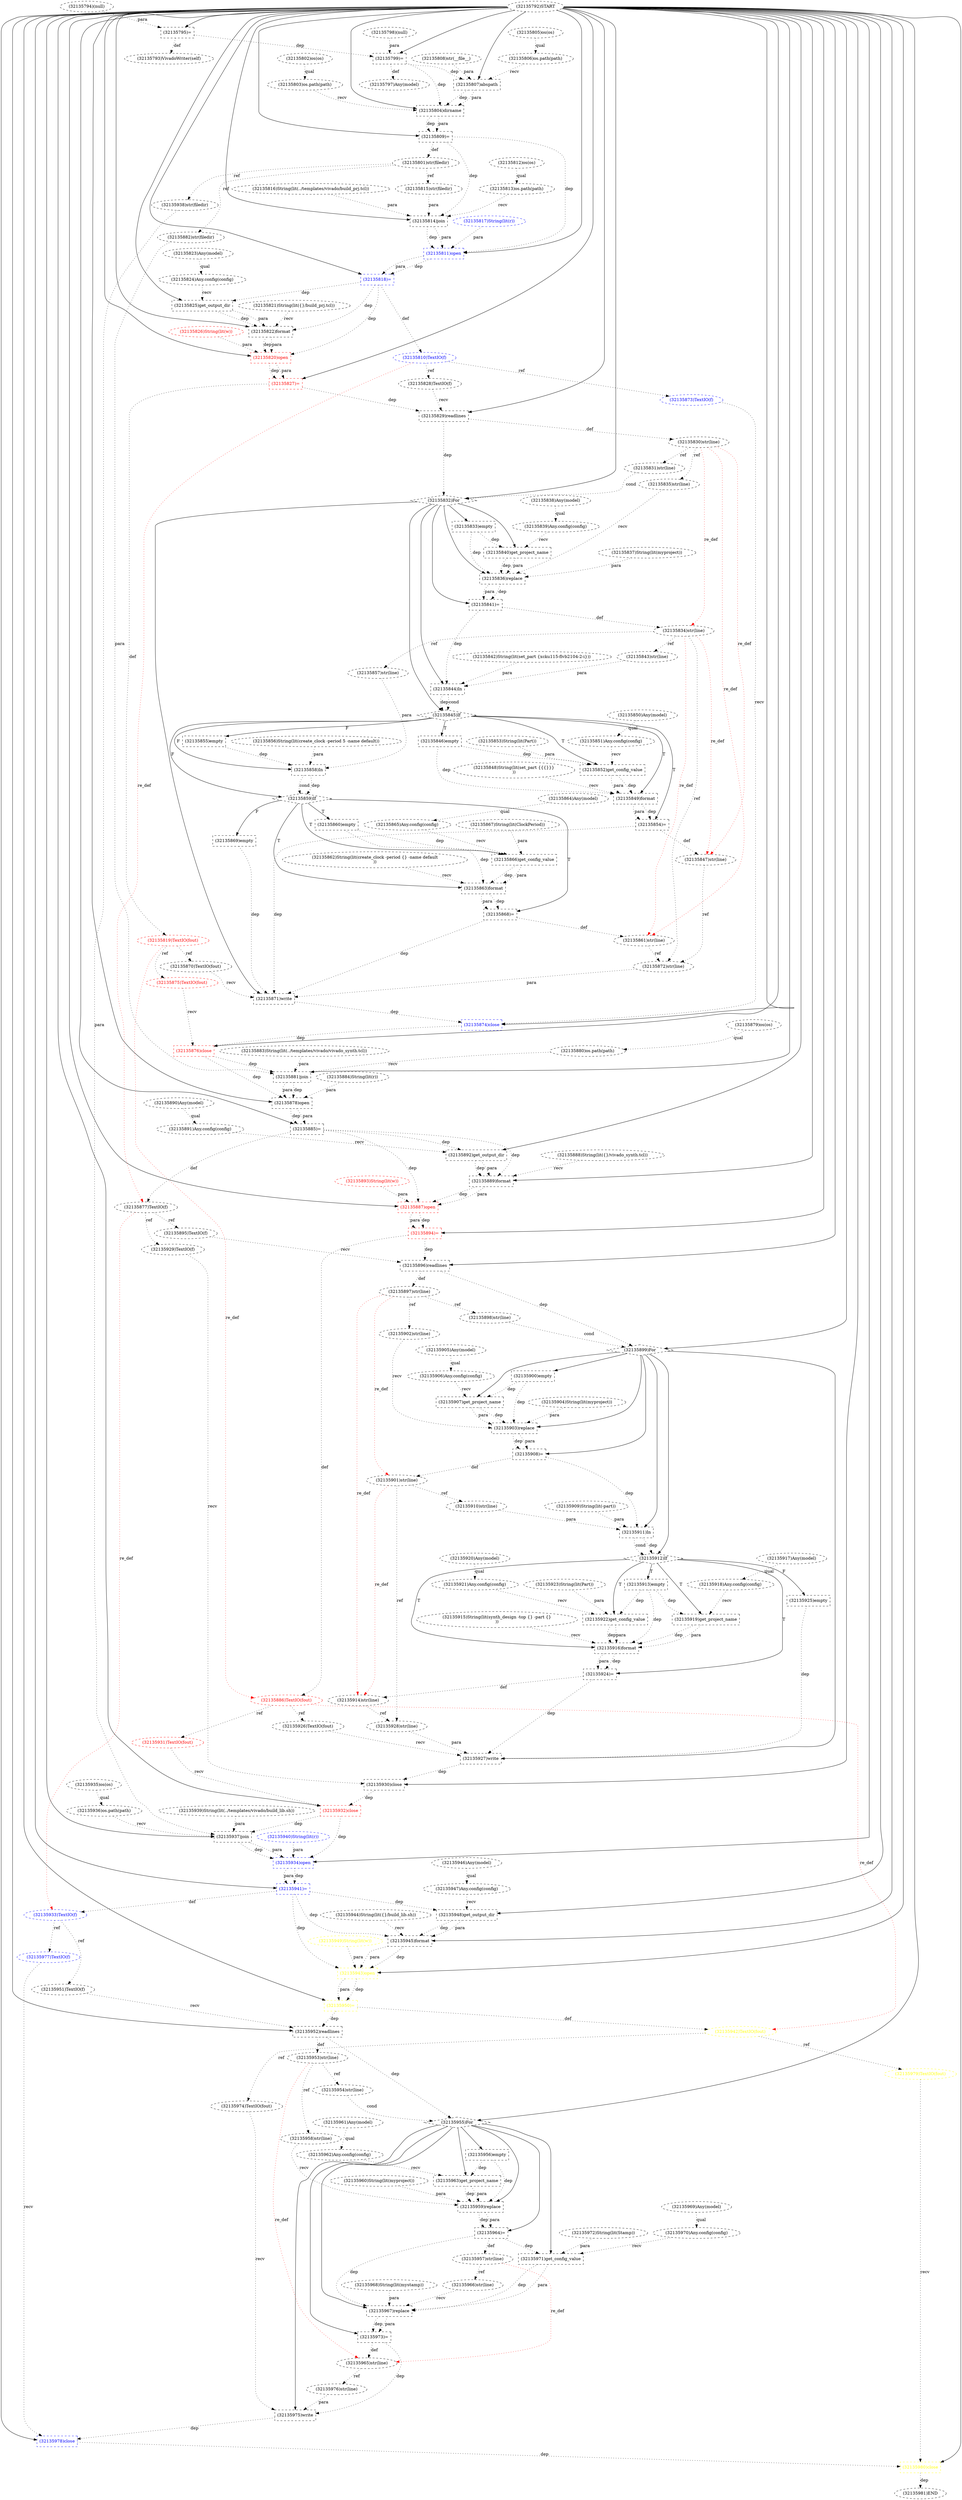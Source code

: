 digraph G {
1 [label="(32135897)str(line)" shape=ellipse style=dashed]
2 [label="(32135799)=" shape=box style=dashed]
3 [label="(32135832)For" shape=diamond style=dashed]
4 [label="(32135886)TextIO(fout)" shape=ellipse style=dashed color=red fontcolor=red]
5 [label="(32135890)Any(model)" shape=ellipse style=dashed]
6 [label="(32135963)get_project_name" shape=box style=dashed]
7 [label="(32135819)TextIO(fout)" shape=ellipse style=dashed color=red fontcolor=red]
8 [label="(32135939)String(lit(../templates/vivado/build_lib.sh))" shape=ellipse style=dashed]
9 [label="(32135829)readlines" shape=box style=dashed]
10 [label="(32135869)empty" shape=box style=dashed]
11 [label="(32135873)TextIO(f)" shape=ellipse style=dashed color=blue fontcolor=blue]
12 [label="(32135968)String(lit(mystamp))" shape=ellipse style=dashed]
13 [label="(32135845)If" shape=diamond style=dashed]
14 [label="(32135871)write" shape=box style=dashed]
15 [label="(32135954)str(line)" shape=ellipse style=dashed]
16 [label="(32135974)TextIO(fout)" shape=ellipse style=dashed]
17 [label="(32135853)String(lit(Part))" shape=ellipse style=dashed]
18 [label="(32135981)END" style=dashed]
19 [label="(32135823)Any(model)" shape=ellipse style=dashed]
20 [label="(32135839)Any.config(config)" shape=ellipse style=dashed]
21 [label="(32135903)replace" shape=box style=dashed]
22 [label="(32135962)Any.config(config)" shape=ellipse style=dashed]
23 [label="(32135797)Any(model)" shape=ellipse style=dashed]
24 [label="(32135864)Any(model)" shape=ellipse style=dashed]
25 [label="(32135902)str(line)" shape=ellipse style=dashed]
26 [label="(32135912)If" shape=diamond style=dashed]
27 [label="(32135898)str(line)" shape=ellipse style=dashed]
28 [label="(32135801)str(filedir)" shape=ellipse style=dashed]
29 [label="(32135934)open" shape=box style=dashed color=blue fontcolor=blue]
30 [label="(32135958)str(line)" shape=ellipse style=dashed]
31 [label="(32135849)format" shape=box style=dashed]
32 [label="(32135887)open" shape=box style=dashed color=red fontcolor=red]
33 [label="(32135820)open" shape=box style=dashed color=red fontcolor=red]
34 [label="(32135872)str(line)" shape=ellipse style=dashed]
35 [label="(32135894)=" shape=box style=dashed color=red fontcolor=red]
36 [label="(32135837)String(lit(myproject))" shape=ellipse style=dashed]
37 [label="(32135977)TextIO(f)" shape=ellipse style=dashed color=blue fontcolor=blue]
38 [label="(32135885)=" shape=box style=dashed color=black fontcolor=black]
39 [label="(32135838)Any(model)" shape=ellipse style=dashed]
40 [label="(32135821)String(lit({}/build_prj.tcl))" shape=ellipse style=dashed]
41 [label="(32135827)=" shape=box style=dashed color=red fontcolor=red]
42 [label="(32135848)String(lit(set_part {{{}}}
))" shape=ellipse style=dashed]
43 [label="(32135976)str(line)" shape=ellipse style=dashed]
44 [label="(32135921)Any.config(config)" shape=ellipse style=dashed]
45 [label="(32135957)str(line)" shape=ellipse style=dashed]
46 [label="(32135889)format" shape=box style=dashed]
47 [label="(32135905)Any(model)" shape=ellipse style=dashed]
48 [label="(32135970)Any.config(config)" shape=ellipse style=dashed]
49 [label="(32135949)String(lit(w))" shape=ellipse style=dashed color=yellow fontcolor=yellow]
50 [label="(32135952)readlines" shape=box style=dashed]
51 [label="(32135919)get_project_name" shape=box style=dashed]
52 [label="(32135842)String(lit(set_part {xcku115-flvb2104-2-i}))" shape=ellipse style=dashed]
53 [label="(32135846)empty" shape=box style=dashed]
54 [label="(32135917)Any(model)" shape=ellipse style=dashed]
55 [label="(32135804)dirname" shape=box style=dashed]
56 [label="(32135870)TextIO(fout)" shape=ellipse style=dashed]
57 [label="(32135908)=" shape=box style=dashed]
58 [label="(32135979)TextIO(fout)" shape=ellipse style=dashed color=yellow fontcolor=yellow]
59 [label="(32135878)open" shape=box style=dashed color=black fontcolor=black]
60 [label="(32135803)os.path(path)" shape=ellipse style=dashed]
61 [label="(32135909)String(lit(-part))" shape=ellipse style=dashed]
62 [label="(32135794)(null)" shape=ellipse style=dashed]
63 [label="(32135943)open" shape=box style=dashed color=yellow fontcolor=yellow]
64 [label="(32135833)empty" shape=box style=dashed]
65 [label="(32135946)Any(model)" shape=ellipse style=dashed]
66 [label="(32135855)empty" shape=box style=dashed]
67 [label="(32135876)close" shape=box style=dashed color=red fontcolor=red]
68 [label="(32135925)empty" shape=box style=dashed]
69 [label="(32135856)String(lit(create_clock -period 5 -name default))" shape=ellipse style=dashed]
70 [label="(32135924)=" shape=box style=dashed]
71 [label="(32135841)=" shape=box style=dashed]
72 [label="(32135860)empty" shape=box style=dashed]
73 [label="(32135883)String(lit(../templates/vivado/vivado_synth.tcl))" shape=ellipse style=dashed]
74 [label="(32135812)os(os)" shape=ellipse style=dashed]
75 [label="(32135980)close" shape=box style=dashed color=yellow fontcolor=yellow]
76 [label="(32135964)=" shape=box style=dashed]
77 [label="(32135969)Any(model)" shape=ellipse style=dashed]
78 [label="(32135891)Any.config(config)" shape=ellipse style=dashed]
79 [label="(32135906)Any.config(config)" shape=ellipse style=dashed]
80 [label="(32135895)TextIO(f)" shape=ellipse style=dashed]
81 [label="(32135828)TextIO(f)" shape=ellipse style=dashed]
82 [label="(32135893)String(lit(w))" shape=ellipse style=dashed color=red fontcolor=red]
83 [label="(32135818)=" shape=box style=dashed color=blue fontcolor=blue]
84 [label="(32135836)replace" shape=box style=dashed]
85 [label="(32135822)format" shape=box style=dashed]
86 [label="(32135945)format" shape=box style=dashed]
87 [label="(32135936)os.path(path)" shape=ellipse style=dashed]
88 [label="(32135795)=" shape=box style=dashed]
89 [label="(32135793)VivadoWriter(self)" shape=ellipse style=dashed]
90 [label="(32135941)=" shape=box style=dashed color=blue fontcolor=blue]
91 [label="(32135956)empty" shape=box style=dashed]
92 [label="(32135798)(null)" shape=ellipse style=dashed]
93 [label="(32135874)close" shape=box style=dashed color=blue fontcolor=blue]
94 [label="(32135914)str(line)" shape=ellipse style=dashed]
95 [label="(32135916)format" shape=box style=dashed]
96 [label="(32135950)=" shape=box style=dashed color=yellow fontcolor=yellow]
97 [label="(32135817)String(lit(r))" shape=ellipse style=dashed color=blue fontcolor=blue]
98 [label="(32135851)Any.config(config)" shape=ellipse style=dashed]
99 [label="(32135899)For" shape=diamond style=dashed]
100 [label="(32135881)join" shape=box style=dashed]
101 [label="(32135847)str(line)" shape=ellipse style=dashed]
102 [label="(32135892)get_output_dir" shape=box style=dashed]
103 [label="(32135816)String(lit(../templates/vivado/build_prj.tcl))" shape=ellipse style=dashed]
104 [label="(32135859)If" shape=diamond style=dashed]
105 [label="(32135910)str(line)" shape=ellipse style=dashed]
106 [label="(32135973)=" shape=box style=dashed]
107 [label="(32135802)os(os)" shape=ellipse style=dashed]
108 [label="(32135907)get_project_name" shape=box style=dashed]
109 [label="(32135938)str(filedir)" shape=ellipse style=dashed]
110 [label="(32135904)String(lit(myproject))" shape=ellipse style=dashed]
111 [label="(32135806)os.path(path)" shape=ellipse style=dashed]
112 [label="(32135826)String(lit(w))" shape=ellipse style=dashed color=red fontcolor=red]
113 [label="(32135971)get_config_value" shape=box style=dashed]
114 [label="(32135866)get_config_value" shape=box style=dashed]
115 [label="(32135880)os.path(path)" shape=ellipse style=dashed]
116 [label="(32135955)For" shape=diamond style=dashed]
117 [label="(32135843)str(line)" shape=ellipse style=dashed]
118 [label="(32135844)In" shape=box style=dashed]
119 [label="(32135861)str(line)" shape=ellipse style=dashed]
120 [label="(32135930)close" shape=box style=dashed color=black fontcolor=black]
121 [label="(32135877)TextIO(f)" shape=ellipse style=dashed color=black fontcolor=black]
122 [label="(32135947)Any.config(config)" shape=ellipse style=dashed]
123 [label="(32135960)String(lit(myproject))" shape=ellipse style=dashed]
124 [label="(32135923)String(lit(Part))" shape=ellipse style=dashed]
125 [label="(32135951)TextIO(f)" shape=ellipse style=dashed]
126 [label="(32135834)str(line)" shape=ellipse style=dashed]
127 [label="(32135948)get_output_dir" shape=box style=dashed]
128 [label="(32135972)String(lit(Stamp))" shape=ellipse style=dashed]
129 [label="(32135932)close" shape=box style=dashed color=red fontcolor=red]
130 [label="(32135901)str(line)" shape=ellipse style=dashed]
131 [label="(32135931)TextIO(fout)" shape=ellipse style=dashed color=red fontcolor=red]
132 [label="(32135807)abspath" shape=box style=dashed]
133 [label="(32135961)Any(model)" shape=ellipse style=dashed]
134 [label="(32135975)write" shape=box style=dashed]
135 [label="(32135835)str(line)" shape=ellipse style=dashed]
136 [label="(32135911)In" shape=box style=dashed]
137 [label="(32135926)TextIO(fout)" shape=ellipse style=dashed]
138 [label="(32135862)String(lit(create_clock -period {} -name default
))" shape=ellipse style=dashed]
139 [label="(32135858)In" shape=box style=dashed]
140 [label="(32135900)empty" shape=box style=dashed]
141 [label="(32135953)str(line)" shape=ellipse style=dashed]
142 [label="(32135944)String(lit({}/build_lib.sh))" shape=ellipse style=dashed]
143 [label="(32135808)str(__file__)" shape=ellipse style=dashed]
144 [label="(32135879)os(os)" shape=ellipse style=dashed]
145 [label="(32135792)START" style=dashed]
146 [label="(32135809)=" shape=box style=dashed]
147 [label="(32135959)replace" shape=box style=dashed]
148 [label="(32135825)get_output_dir" shape=box style=dashed]
149 [label="(32135888)String(lit({}/vivado_synth.tcl))" shape=ellipse style=dashed]
150 [label="(32135915)String(lit(synth_design -top {} -part {}
))" shape=ellipse style=dashed]
151 [label="(32135814)join" shape=box style=dashed]
152 [label="(32135840)get_project_name" shape=box style=dashed]
153 [label="(32135913)empty" shape=box style=dashed]
154 [label="(32135935)os(os)" shape=ellipse style=dashed]
155 [label="(32135920)Any(model)" shape=ellipse style=dashed]
156 [label="(32135831)str(line)" shape=ellipse style=dashed]
157 [label="(32135933)TextIO(f)" shape=ellipse style=dashed color=blue fontcolor=blue]
158 [label="(32135813)os.path(path)" shape=ellipse style=dashed]
159 [label="(32135830)str(line)" shape=ellipse style=dashed]
160 [label="(32135967)replace" shape=box style=dashed]
161 [label="(32135929)TextIO(f)" shape=ellipse style=dashed color=black fontcolor=black]
162 [label="(32135857)str(line)" shape=ellipse style=dashed]
163 [label="(32135867)String(lit(ClockPeriod))" shape=ellipse style=dashed]
164 [label="(32135811)open" shape=box style=dashed color=blue fontcolor=blue]
165 [label="(32135875)TextIO(fout)" shape=ellipse style=dashed color=red fontcolor=red]
166 [label="(32135927)write" shape=box style=dashed]
167 [label="(32135805)os(os)" shape=ellipse style=dashed]
168 [label="(32135882)str(filedir)" shape=ellipse style=dashed]
169 [label="(32135854)=" shape=box style=dashed]
170 [label="(32135865)Any.config(config)" shape=ellipse style=dashed]
171 [label="(32135868)=" shape=box style=dashed]
172 [label="(32135928)str(line)" shape=ellipse style=dashed]
173 [label="(32135937)join" shape=box style=dashed]
174 [label="(32135922)get_config_value" shape=box style=dashed]
175 [label="(32135852)get_config_value" shape=box style=dashed]
176 [label="(32135965)str(line)" shape=ellipse style=dashed]
177 [label="(32135815)str(filedir)" shape=ellipse style=dashed]
178 [label="(32135824)Any.config(config)" shape=ellipse style=dashed]
179 [label="(32135918)Any.config(config)" shape=ellipse style=dashed]
180 [label="(32135810)TextIO(f)" shape=ellipse style=dashed color=blue fontcolor=blue]
181 [label="(32135966)str(line)" shape=ellipse style=dashed]
182 [label="(32135850)Any(model)" shape=ellipse style=dashed]
183 [label="(32135884)String(lit(r))" shape=ellipse style=dashed color=black fontcolor=black]
184 [label="(32135896)readlines" shape=box style=dashed]
185 [label="(32135978)close" shape=box style=dashed color=blue fontcolor=blue]
186 [label="(32135863)format" shape=box style=dashed]
187 [label="(32135940)String(lit(r))" shape=ellipse style=dashed color=blue fontcolor=blue]
188 [label="(32135942)TextIO(fout)" shape=ellipse style=dashed color=yellow fontcolor=yellow]
184 -> 1 [label="def" style=dotted];
145 -> 2 [label="" style=solid];
92 -> 2 [label="para" style=dotted];
88 -> 2 [label="dep" style=dotted];
145 -> 3 [label="" style=solid];
9 -> 3 [label="dep" style=dotted];
156 -> 3 [label="cond" style=dotted];
35 -> 4 [label="def" style=dotted];
7 -> 4 [label="re_def" style=dotted color=red];
116 -> 6 [label="" style=solid];
22 -> 6 [label="recv" style=dotted];
91 -> 6 [label="dep" style=dotted];
41 -> 7 [label="def" style=dotted];
145 -> 9 [label="" style=solid];
81 -> 9 [label="recv" style=dotted];
41 -> 9 [label="dep" style=dotted];
104 -> 10 [label="F"];
180 -> 11 [label="ref" style=dotted];
3 -> 13 [label="" style=solid];
118 -> 13 [label="dep" style=dotted];
118 -> 13 [label="cond" style=dotted];
3 -> 14 [label="" style=solid];
56 -> 14 [label="recv" style=dotted];
34 -> 14 [label="para" style=dotted];
169 -> 14 [label="dep" style=dotted];
171 -> 14 [label="dep" style=dotted];
10 -> 14 [label="dep" style=dotted];
141 -> 15 [label="ref" style=dotted];
188 -> 16 [label="ref" style=dotted];
75 -> 18 [label="dep" style=dotted];
39 -> 20 [label="qual" style=dotted];
99 -> 21 [label="" style=solid];
25 -> 21 [label="recv" style=dotted];
110 -> 21 [label="para" style=dotted];
108 -> 21 [label="dep" style=dotted];
108 -> 21 [label="para" style=dotted];
140 -> 21 [label="dep" style=dotted];
133 -> 22 [label="qual" style=dotted];
2 -> 23 [label="def" style=dotted];
1 -> 25 [label="ref" style=dotted];
99 -> 26 [label="" style=solid];
136 -> 26 [label="dep" style=dotted];
136 -> 26 [label="cond" style=dotted];
1 -> 27 [label="ref" style=dotted];
146 -> 28 [label="def" style=dotted];
145 -> 29 [label="" style=solid];
173 -> 29 [label="dep" style=dotted];
173 -> 29 [label="para" style=dotted];
187 -> 29 [label="para" style=dotted];
129 -> 29 [label="dep" style=dotted];
141 -> 30 [label="ref" style=dotted];
13 -> 31 [label="T"];
42 -> 31 [label="recv" style=dotted];
175 -> 31 [label="dep" style=dotted];
175 -> 31 [label="para" style=dotted];
53 -> 31 [label="dep" style=dotted];
145 -> 32 [label="" style=solid];
46 -> 32 [label="dep" style=dotted];
46 -> 32 [label="para" style=dotted];
82 -> 32 [label="para" style=dotted];
38 -> 32 [label="dep" style=dotted];
145 -> 33 [label="" style=solid];
85 -> 33 [label="dep" style=dotted];
85 -> 33 [label="para" style=dotted];
112 -> 33 [label="para" style=dotted];
83 -> 33 [label="dep" style=dotted];
119 -> 34 [label="ref" style=dotted];
126 -> 34 [label="ref" style=dotted];
101 -> 34 [label="ref" style=dotted];
145 -> 35 [label="" style=solid];
32 -> 35 [label="dep" style=dotted];
32 -> 35 [label="para" style=dotted];
157 -> 37 [label="ref" style=dotted];
145 -> 38 [label="" style=solid];
59 -> 38 [label="dep" style=dotted];
59 -> 38 [label="para" style=dotted];
145 -> 41 [label="" style=solid];
33 -> 41 [label="dep" style=dotted];
33 -> 41 [label="para" style=dotted];
176 -> 43 [label="ref" style=dotted];
155 -> 44 [label="qual" style=dotted];
76 -> 45 [label="def" style=dotted];
145 -> 46 [label="" style=solid];
149 -> 46 [label="recv" style=dotted];
102 -> 46 [label="dep" style=dotted];
102 -> 46 [label="para" style=dotted];
38 -> 46 [label="dep" style=dotted];
77 -> 48 [label="qual" style=dotted];
145 -> 50 [label="" style=solid];
125 -> 50 [label="recv" style=dotted];
96 -> 50 [label="dep" style=dotted];
26 -> 51 [label="T"];
179 -> 51 [label="recv" style=dotted];
153 -> 51 [label="dep" style=dotted];
13 -> 53 [label="T"];
145 -> 55 [label="" style=solid];
60 -> 55 [label="recv" style=dotted];
132 -> 55 [label="dep" style=dotted];
132 -> 55 [label="para" style=dotted];
2 -> 55 [label="dep" style=dotted];
7 -> 56 [label="ref" style=dotted];
99 -> 57 [label="" style=solid];
21 -> 57 [label="dep" style=dotted];
21 -> 57 [label="para" style=dotted];
188 -> 58 [label="ref" style=dotted];
145 -> 59 [label="" style=solid];
100 -> 59 [label="dep" style=dotted];
100 -> 59 [label="para" style=dotted];
183 -> 59 [label="para" style=dotted];
67 -> 59 [label="dep" style=dotted];
107 -> 60 [label="qual" style=dotted];
145 -> 63 [label="" style=solid];
86 -> 63 [label="dep" style=dotted];
86 -> 63 [label="para" style=dotted];
49 -> 63 [label="para" style=dotted];
90 -> 63 [label="dep" style=dotted];
3 -> 64 [label="" style=solid];
13 -> 66 [label="F"];
145 -> 67 [label="" style=solid];
165 -> 67 [label="recv" style=dotted];
93 -> 67 [label="dep" style=dotted];
26 -> 68 [label="F"];
26 -> 70 [label="T"];
95 -> 70 [label="dep" style=dotted];
95 -> 70 [label="para" style=dotted];
3 -> 71 [label="" style=solid];
84 -> 71 [label="dep" style=dotted];
84 -> 71 [label="para" style=dotted];
104 -> 72 [label="T"];
145 -> 75 [label="" style=solid];
58 -> 75 [label="recv" style=dotted];
185 -> 75 [label="dep" style=dotted];
116 -> 76 [label="" style=solid];
147 -> 76 [label="dep" style=dotted];
147 -> 76 [label="para" style=dotted];
5 -> 78 [label="qual" style=dotted];
47 -> 79 [label="qual" style=dotted];
121 -> 80 [label="ref" style=dotted];
180 -> 81 [label="ref" style=dotted];
145 -> 83 [label="" style=solid];
164 -> 83 [label="dep" style=dotted];
164 -> 83 [label="para" style=dotted];
3 -> 84 [label="" style=solid];
135 -> 84 [label="recv" style=dotted];
36 -> 84 [label="para" style=dotted];
152 -> 84 [label="dep" style=dotted];
152 -> 84 [label="para" style=dotted];
64 -> 84 [label="dep" style=dotted];
145 -> 85 [label="" style=solid];
40 -> 85 [label="recv" style=dotted];
148 -> 85 [label="dep" style=dotted];
148 -> 85 [label="para" style=dotted];
83 -> 85 [label="dep" style=dotted];
145 -> 86 [label="" style=solid];
142 -> 86 [label="recv" style=dotted];
127 -> 86 [label="dep" style=dotted];
127 -> 86 [label="para" style=dotted];
90 -> 86 [label="dep" style=dotted];
154 -> 87 [label="qual" style=dotted];
145 -> 88 [label="" style=solid];
62 -> 88 [label="para" style=dotted];
88 -> 89 [label="def" style=dotted];
145 -> 90 [label="" style=solid];
29 -> 90 [label="dep" style=dotted];
29 -> 90 [label="para" style=dotted];
116 -> 91 [label="" style=solid];
145 -> 93 [label="" style=solid];
11 -> 93 [label="recv" style=dotted];
14 -> 93 [label="dep" style=dotted];
70 -> 94 [label="def" style=dotted];
130 -> 94 [label="re_def" style=dotted color=red];
1 -> 94 [label="re_def" style=dotted color=red];
26 -> 95 [label="T"];
150 -> 95 [label="recv" style=dotted];
51 -> 95 [label="dep" style=dotted];
51 -> 95 [label="para" style=dotted];
174 -> 95 [label="dep" style=dotted];
174 -> 95 [label="para" style=dotted];
153 -> 95 [label="dep" style=dotted];
145 -> 96 [label="" style=solid];
63 -> 96 [label="dep" style=dotted];
63 -> 96 [label="para" style=dotted];
182 -> 98 [label="qual" style=dotted];
145 -> 99 [label="" style=solid];
184 -> 99 [label="dep" style=dotted];
27 -> 99 [label="cond" style=dotted];
145 -> 100 [label="" style=solid];
115 -> 100 [label="recv" style=dotted];
168 -> 100 [label="para" style=dotted];
73 -> 100 [label="para" style=dotted];
67 -> 100 [label="dep" style=dotted];
169 -> 101 [label="def" style=dotted];
126 -> 101 [label="re_def" style=dotted color=red];
159 -> 101 [label="re_def" style=dotted color=red];
145 -> 102 [label="" style=solid];
78 -> 102 [label="recv" style=dotted];
38 -> 102 [label="dep" style=dotted];
13 -> 104 [label="F"];
139 -> 104 [label="dep" style=dotted];
139 -> 104 [label="cond" style=dotted];
130 -> 105 [label="ref" style=dotted];
116 -> 106 [label="" style=solid];
160 -> 106 [label="dep" style=dotted];
160 -> 106 [label="para" style=dotted];
99 -> 108 [label="" style=solid];
79 -> 108 [label="recv" style=dotted];
140 -> 108 [label="dep" style=dotted];
28 -> 109 [label="ref" style=dotted];
167 -> 111 [label="qual" style=dotted];
116 -> 113 [label="" style=solid];
48 -> 113 [label="recv" style=dotted];
128 -> 113 [label="para" style=dotted];
76 -> 113 [label="dep" style=dotted];
104 -> 114 [label="T"];
170 -> 114 [label="recv" style=dotted];
163 -> 114 [label="para" style=dotted];
72 -> 114 [label="dep" style=dotted];
144 -> 115 [label="qual" style=dotted];
145 -> 116 [label="" style=solid];
50 -> 116 [label="dep" style=dotted];
15 -> 116 [label="cond" style=dotted];
126 -> 117 [label="ref" style=dotted];
3 -> 118 [label="" style=solid];
52 -> 118 [label="para" style=dotted];
117 -> 118 [label="para" style=dotted];
71 -> 118 [label="dep" style=dotted];
171 -> 119 [label="def" style=dotted];
126 -> 119 [label="re_def" style=dotted color=red];
159 -> 119 [label="re_def" style=dotted color=red];
145 -> 120 [label="" style=solid];
161 -> 120 [label="recv" style=dotted];
166 -> 120 [label="dep" style=dotted];
38 -> 121 [label="def" style=dotted];
180 -> 121 [label="re_def" style=dotted color=red];
65 -> 122 [label="qual" style=dotted];
157 -> 125 [label="ref" style=dotted];
71 -> 126 [label="def" style=dotted];
159 -> 126 [label="re_def" style=dotted color=red];
145 -> 127 [label="" style=solid];
122 -> 127 [label="recv" style=dotted];
90 -> 127 [label="dep" style=dotted];
145 -> 129 [label="" style=solid];
131 -> 129 [label="recv" style=dotted];
120 -> 129 [label="dep" style=dotted];
57 -> 130 [label="def" style=dotted];
1 -> 130 [label="re_def" style=dotted color=red];
4 -> 131 [label="ref" style=dotted];
145 -> 132 [label="" style=solid];
111 -> 132 [label="recv" style=dotted];
143 -> 132 [label="para" style=dotted];
2 -> 132 [label="dep" style=dotted];
116 -> 134 [label="" style=solid];
16 -> 134 [label="recv" style=dotted];
43 -> 134 [label="para" style=dotted];
106 -> 134 [label="dep" style=dotted];
159 -> 135 [label="ref" style=dotted];
99 -> 136 [label="" style=solid];
61 -> 136 [label="para" style=dotted];
105 -> 136 [label="para" style=dotted];
57 -> 136 [label="dep" style=dotted];
4 -> 137 [label="ref" style=dotted];
13 -> 139 [label="F"];
69 -> 139 [label="para" style=dotted];
162 -> 139 [label="para" style=dotted];
66 -> 139 [label="dep" style=dotted];
99 -> 140 [label="" style=solid];
50 -> 141 [label="def" style=dotted];
145 -> 146 [label="" style=solid];
55 -> 146 [label="dep" style=dotted];
55 -> 146 [label="para" style=dotted];
116 -> 147 [label="" style=solid];
30 -> 147 [label="recv" style=dotted];
123 -> 147 [label="para" style=dotted];
6 -> 147 [label="dep" style=dotted];
6 -> 147 [label="para" style=dotted];
91 -> 147 [label="dep" style=dotted];
145 -> 148 [label="" style=solid];
178 -> 148 [label="recv" style=dotted];
83 -> 148 [label="dep" style=dotted];
145 -> 151 [label="" style=solid];
158 -> 151 [label="recv" style=dotted];
177 -> 151 [label="para" style=dotted];
103 -> 151 [label="para" style=dotted];
146 -> 151 [label="dep" style=dotted];
3 -> 152 [label="" style=solid];
20 -> 152 [label="recv" style=dotted];
64 -> 152 [label="dep" style=dotted];
26 -> 153 [label="T"];
159 -> 156 [label="ref" style=dotted];
90 -> 157 [label="def" style=dotted];
121 -> 157 [label="re_def" style=dotted color=red];
74 -> 158 [label="qual" style=dotted];
9 -> 159 [label="def" style=dotted];
116 -> 160 [label="" style=solid];
181 -> 160 [label="recv" style=dotted];
12 -> 160 [label="para" style=dotted];
113 -> 160 [label="dep" style=dotted];
113 -> 160 [label="para" style=dotted];
76 -> 160 [label="dep" style=dotted];
121 -> 161 [label="ref" style=dotted];
126 -> 162 [label="ref" style=dotted];
145 -> 164 [label="" style=solid];
151 -> 164 [label="dep" style=dotted];
151 -> 164 [label="para" style=dotted];
97 -> 164 [label="para" style=dotted];
146 -> 164 [label="dep" style=dotted];
7 -> 165 [label="ref" style=dotted];
99 -> 166 [label="" style=solid];
137 -> 166 [label="recv" style=dotted];
172 -> 166 [label="para" style=dotted];
68 -> 166 [label="dep" style=dotted];
70 -> 166 [label="dep" style=dotted];
28 -> 168 [label="ref" style=dotted];
13 -> 169 [label="T"];
31 -> 169 [label="dep" style=dotted];
31 -> 169 [label="para" style=dotted];
24 -> 170 [label="qual" style=dotted];
104 -> 171 [label="T"];
186 -> 171 [label="dep" style=dotted];
186 -> 171 [label="para" style=dotted];
130 -> 172 [label="ref" style=dotted];
94 -> 172 [label="ref" style=dotted];
145 -> 173 [label="" style=solid];
87 -> 173 [label="recv" style=dotted];
109 -> 173 [label="para" style=dotted];
8 -> 173 [label="para" style=dotted];
129 -> 173 [label="dep" style=dotted];
26 -> 174 [label="T"];
44 -> 174 [label="recv" style=dotted];
124 -> 174 [label="para" style=dotted];
153 -> 174 [label="dep" style=dotted];
13 -> 175 [label="T"];
98 -> 175 [label="recv" style=dotted];
17 -> 175 [label="para" style=dotted];
53 -> 175 [label="dep" style=dotted];
106 -> 176 [label="def" style=dotted];
45 -> 176 [label="re_def" style=dotted color=red];
141 -> 176 [label="re_def" style=dotted color=red];
28 -> 177 [label="ref" style=dotted];
19 -> 178 [label="qual" style=dotted];
54 -> 179 [label="qual" style=dotted];
83 -> 180 [label="def" style=dotted];
45 -> 181 [label="ref" style=dotted];
145 -> 184 [label="" style=solid];
80 -> 184 [label="recv" style=dotted];
35 -> 184 [label="dep" style=dotted];
145 -> 185 [label="" style=solid];
37 -> 185 [label="recv" style=dotted];
134 -> 185 [label="dep" style=dotted];
104 -> 186 [label="T"];
138 -> 186 [label="recv" style=dotted];
114 -> 186 [label="dep" style=dotted];
114 -> 186 [label="para" style=dotted];
72 -> 186 [label="dep" style=dotted];
96 -> 188 [label="def" style=dotted];
4 -> 188 [label="re_def" style=dotted color=red];
}